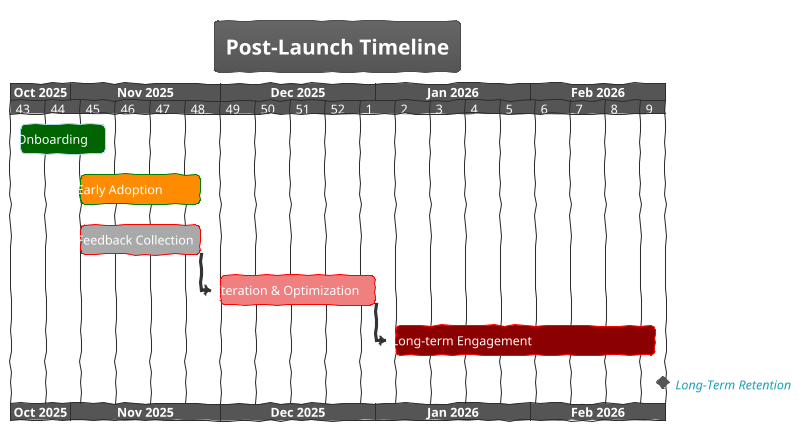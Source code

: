@startgantt
title Post-Launch Timeline
!theme sketchy
' Set the project start date
Project starts the 20th of October 2025

' Show the calendar along the top
printscale weekly

' Define tasks
[Onboarding] as [TASK1] lasts 3 weeks
[TASK1] is colored in DarkGreen/LightBlue

[Early Adoption] as [TASK2] starts at the 1st of November 2025 and lasts 4 weeks
[TASK2] is colored in DarkOrange/Green

[Feedback Collection] as [TASK3] starts at 1st of November 2025 and lasts 4 weeks
[TASK3] is colored in DarkGrey/Red

[Iteration & Optimization] as [TASK4] starts at [TASK3]'s end and lasts 5 weeks
[TASK4] is colored in LightCoral/Red

[Long-term Engagement] as [TASK5] starts at [TASK4]'s end and lasts 8 weeks
[TASK5] is colored in DarkRed/Red

' Optional: add a milestone
[Long-Term Retention] happens at [TASK5]'s end

@endgantt
